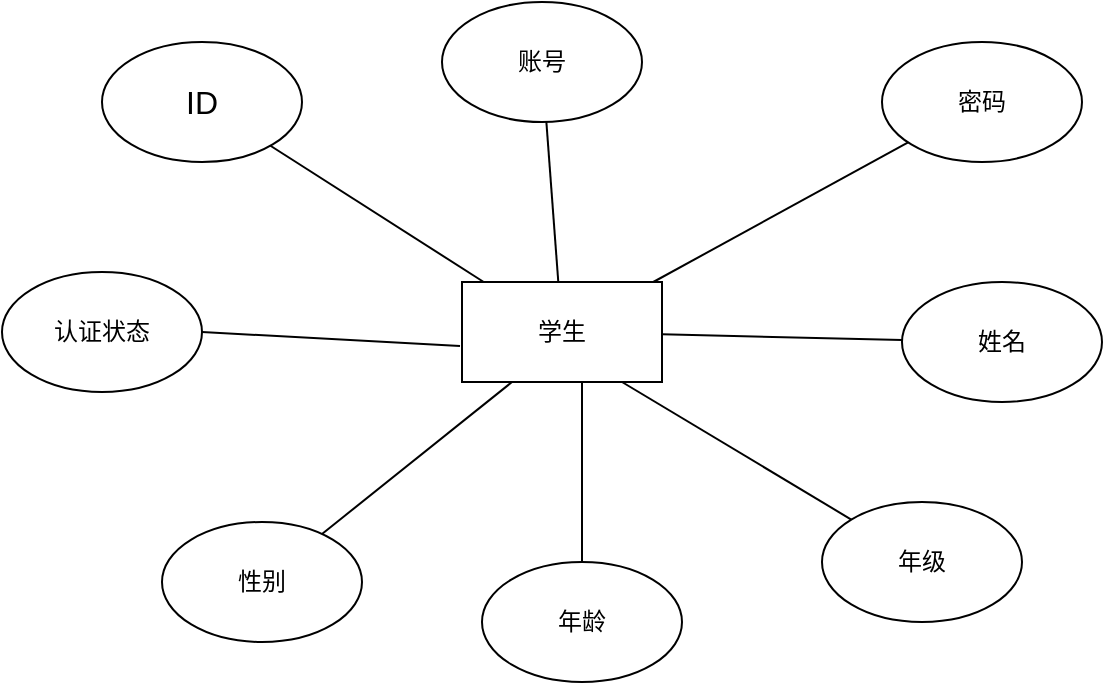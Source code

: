 <mxfile version="15.8.3" type="github"><diagram id="ZZMMc14I-UwYIKUvzKie" name="Page-1"><mxGraphModel dx="1038" dy="536" grid="1" gridSize="10" guides="1" tooltips="1" connect="1" arrows="1" fold="1" page="1" pageScale="1" pageWidth="827" pageHeight="1169" math="0" shadow="0"><root><mxCell id="0"/><mxCell id="1" parent="0"/><mxCell id="GJaU6UOW8T1F53nS7H2d-1" value="学生" style="rounded=0;whiteSpace=wrap;html=1;" vertex="1" parent="1"><mxGeometry x="380" y="210" width="100" height="50" as="geometry"/></mxCell><mxCell id="GJaU6UOW8T1F53nS7H2d-2" value="&lt;p style=&quot;line-height: 1.2&quot;&gt;&lt;font style=&quot;font-size: 16px&quot;&gt;ID&lt;/font&gt;&lt;/p&gt;" style="ellipse;whiteSpace=wrap;html=1;" vertex="1" parent="1"><mxGeometry x="200" y="90" width="100" height="60" as="geometry"/></mxCell><mxCell id="GJaU6UOW8T1F53nS7H2d-3" value="性别" style="ellipse;whiteSpace=wrap;html=1;" vertex="1" parent="1"><mxGeometry x="230" y="330" width="100" height="60" as="geometry"/></mxCell><mxCell id="GJaU6UOW8T1F53nS7H2d-4" value="密码" style="ellipse;whiteSpace=wrap;html=1;" vertex="1" parent="1"><mxGeometry x="590" y="90" width="100" height="60" as="geometry"/></mxCell><mxCell id="GJaU6UOW8T1F53nS7H2d-5" value="认证状态" style="ellipse;whiteSpace=wrap;html=1;" vertex="1" parent="1"><mxGeometry x="150" y="205" width="100" height="60" as="geometry"/></mxCell><mxCell id="GJaU6UOW8T1F53nS7H2d-6" value="账号" style="ellipse;whiteSpace=wrap;html=1;" vertex="1" parent="1"><mxGeometry x="370" y="70" width="100" height="60" as="geometry"/></mxCell><mxCell id="GJaU6UOW8T1F53nS7H2d-7" value="" style="endArrow=none;html=1;rounded=0;exitX=1;exitY=0.5;exitDx=0;exitDy=0;entryX=-0.01;entryY=0.64;entryDx=0;entryDy=0;entryPerimeter=0;" edge="1" parent="1" source="GJaU6UOW8T1F53nS7H2d-5" target="GJaU6UOW8T1F53nS7H2d-1"><mxGeometry width="50" height="50" relative="1" as="geometry"><mxPoint x="390" y="300" as="sourcePoint"/><mxPoint x="440" y="250" as="targetPoint"/></mxGeometry></mxCell><mxCell id="GJaU6UOW8T1F53nS7H2d-8" value="" style="endArrow=none;html=1;rounded=0;entryX=0.25;entryY=1;entryDx=0;entryDy=0;" edge="1" parent="1" source="GJaU6UOW8T1F53nS7H2d-3" target="GJaU6UOW8T1F53nS7H2d-1"><mxGeometry width="50" height="50" relative="1" as="geometry"><mxPoint x="380" y="360" as="sourcePoint"/><mxPoint x="430" y="310" as="targetPoint"/></mxGeometry></mxCell><mxCell id="GJaU6UOW8T1F53nS7H2d-9" value="" style="endArrow=none;html=1;rounded=0;" edge="1" parent="1" source="GJaU6UOW8T1F53nS7H2d-1" target="GJaU6UOW8T1F53nS7H2d-2"><mxGeometry width="50" height="50" relative="1" as="geometry"><mxPoint x="470" y="370" as="sourcePoint"/><mxPoint x="520" y="320" as="targetPoint"/></mxGeometry></mxCell><mxCell id="GJaU6UOW8T1F53nS7H2d-10" value="" style="endArrow=none;html=1;rounded=0;" edge="1" parent="1" source="GJaU6UOW8T1F53nS7H2d-6" target="GJaU6UOW8T1F53nS7H2d-1"><mxGeometry width="50" height="50" relative="1" as="geometry"><mxPoint x="440" y="380" as="sourcePoint"/><mxPoint x="490" y="330" as="targetPoint"/></mxGeometry></mxCell><mxCell id="GJaU6UOW8T1F53nS7H2d-11" value="" style="endArrow=none;html=1;rounded=0;" edge="1" parent="1" source="GJaU6UOW8T1F53nS7H2d-1" target="GJaU6UOW8T1F53nS7H2d-4"><mxGeometry width="50" height="50" relative="1" as="geometry"><mxPoint x="510" y="360" as="sourcePoint"/><mxPoint x="560" y="310" as="targetPoint"/></mxGeometry></mxCell><mxCell id="GJaU6UOW8T1F53nS7H2d-12" value="年龄" style="ellipse;whiteSpace=wrap;html=1;" vertex="1" parent="1"><mxGeometry x="390" y="350" width="100" height="60" as="geometry"/></mxCell><mxCell id="GJaU6UOW8T1F53nS7H2d-13" value="" style="endArrow=none;html=1;rounded=0;" edge="1" parent="1" source="GJaU6UOW8T1F53nS7H2d-12"><mxGeometry width="50" height="50" relative="1" as="geometry"><mxPoint x="540" y="380" as="sourcePoint"/><mxPoint x="440" y="260" as="targetPoint"/></mxGeometry></mxCell><mxCell id="GJaU6UOW8T1F53nS7H2d-14" value="年级" style="ellipse;whiteSpace=wrap;html=1;" vertex="1" parent="1"><mxGeometry x="560" y="320" width="100" height="60" as="geometry"/></mxCell><mxCell id="GJaU6UOW8T1F53nS7H2d-15" value="" style="endArrow=none;html=1;rounded=0;fontSize=16;" edge="1" parent="1" source="GJaU6UOW8T1F53nS7H2d-14"><mxGeometry width="50" height="50" relative="1" as="geometry"><mxPoint x="390" y="300" as="sourcePoint"/><mxPoint x="460" y="260" as="targetPoint"/></mxGeometry></mxCell><mxCell id="GJaU6UOW8T1F53nS7H2d-16" value="姓名" style="ellipse;whiteSpace=wrap;html=1;" vertex="1" parent="1"><mxGeometry x="600" y="210" width="100" height="60" as="geometry"/></mxCell><mxCell id="GJaU6UOW8T1F53nS7H2d-17" value="" style="endArrow=none;html=1;rounded=0;fontSize=16;" edge="1" parent="1" source="GJaU6UOW8T1F53nS7H2d-16" target="GJaU6UOW8T1F53nS7H2d-1"><mxGeometry width="50" height="50" relative="1" as="geometry"><mxPoint x="390" y="300" as="sourcePoint"/><mxPoint x="440" y="250" as="targetPoint"/></mxGeometry></mxCell></root></mxGraphModel></diagram></mxfile>
